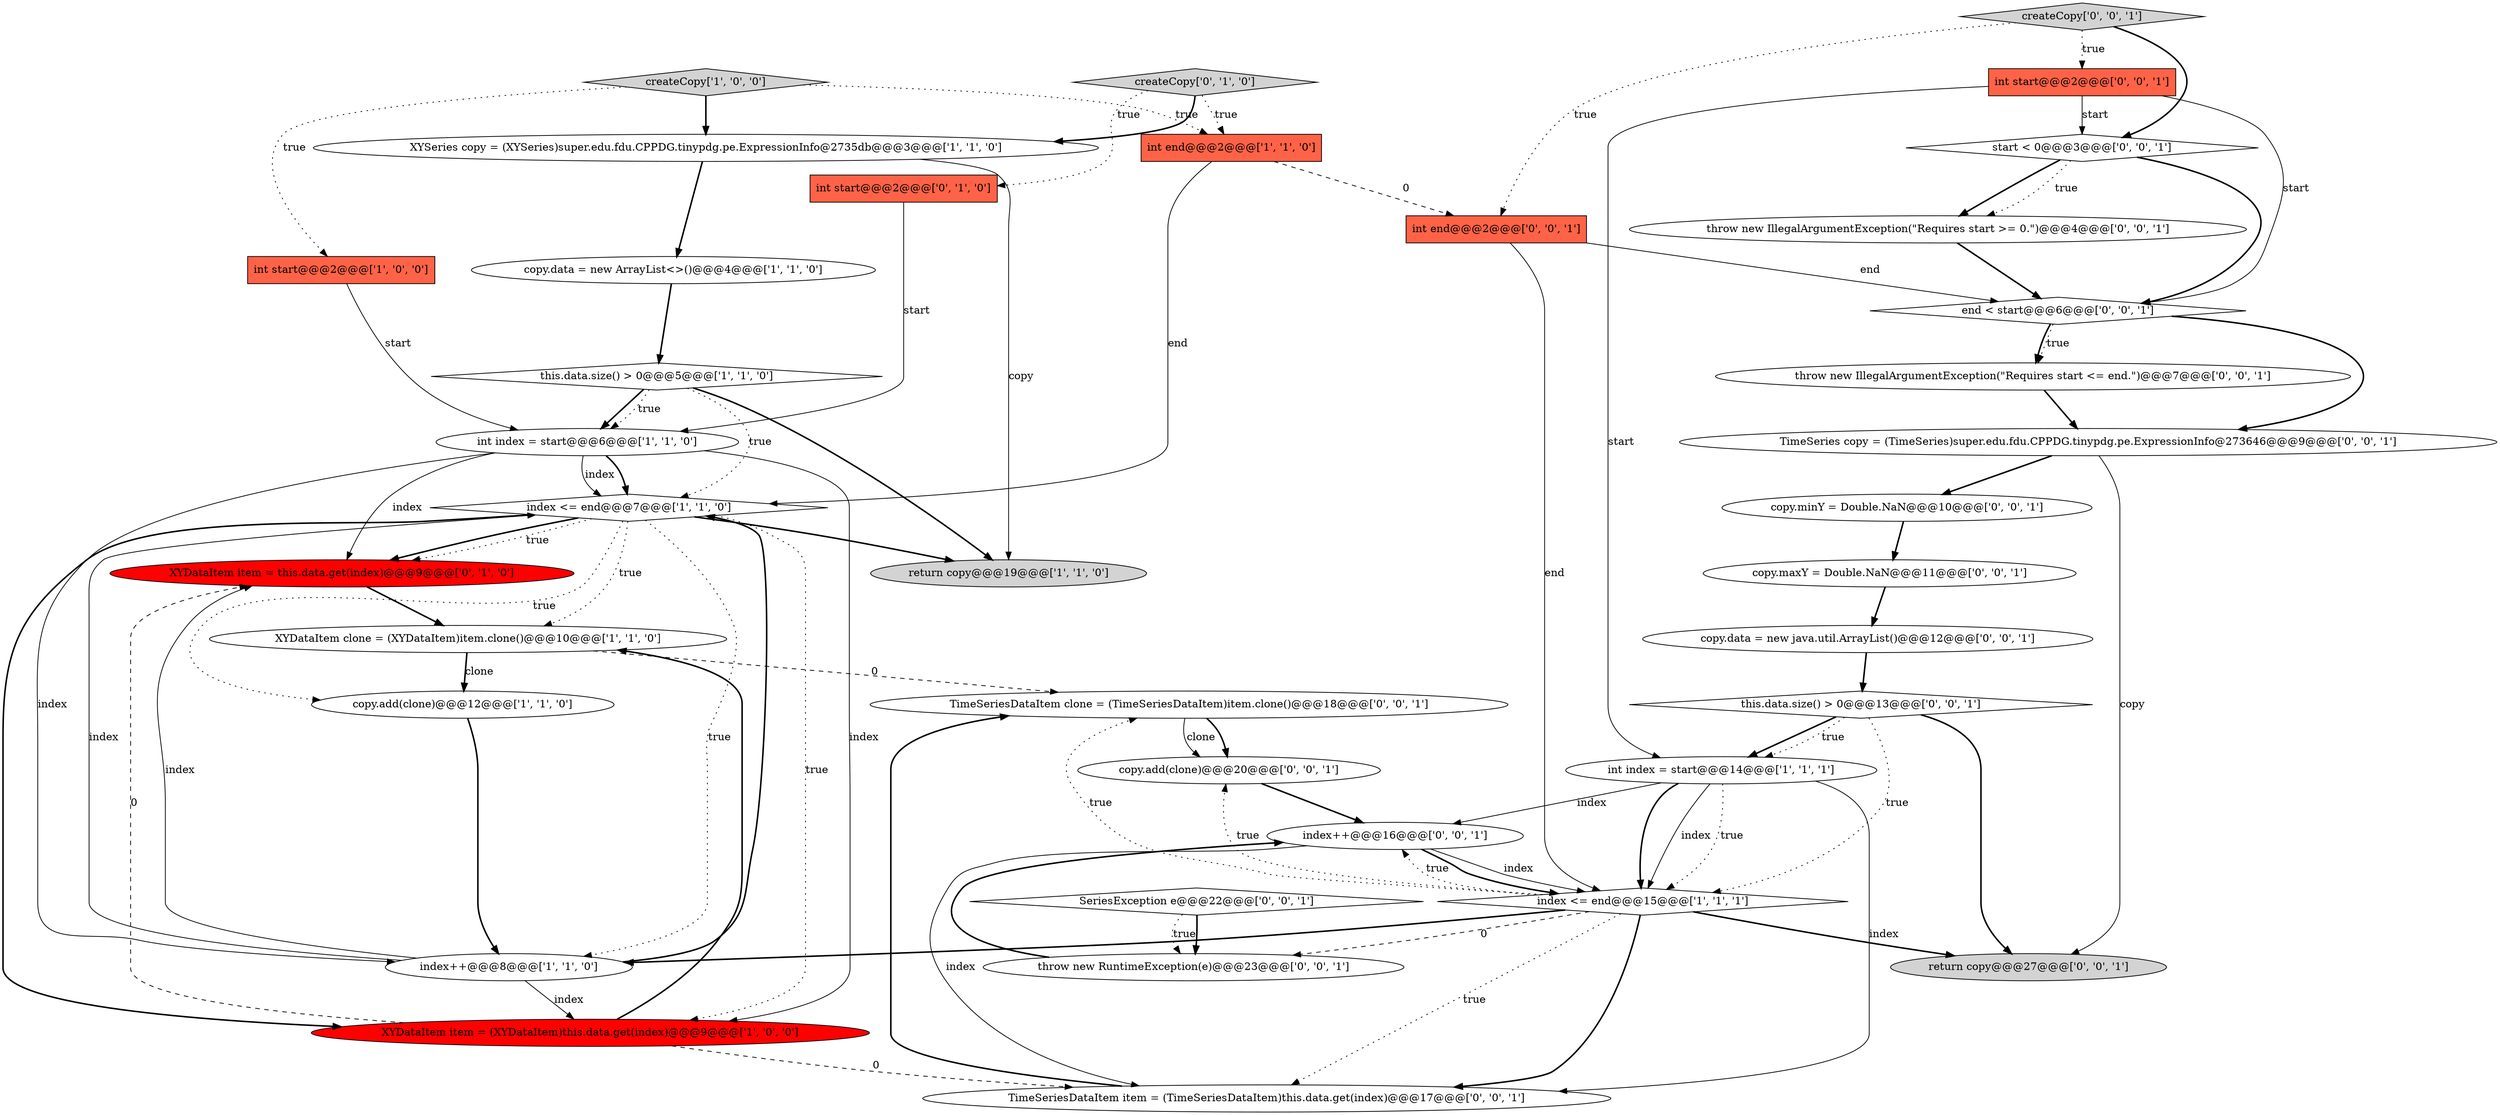 digraph {
0 [style = filled, label = "index <= end@@@7@@@['1', '1', '0']", fillcolor = white, shape = diamond image = "AAA0AAABBB1BBB"];
15 [style = filled, label = "XYDataItem item = this.data.get(index)@@@9@@@['0', '1', '0']", fillcolor = red, shape = ellipse image = "AAA1AAABBB2BBB"];
34 [style = filled, label = "SeriesException e@@@22@@@['0', '0', '1']", fillcolor = white, shape = diamond image = "AAA0AAABBB3BBB"];
29 [style = filled, label = "TimeSeriesDataItem item = (TimeSeriesDataItem)this.data.get(index)@@@17@@@['0', '0', '1']", fillcolor = white, shape = ellipse image = "AAA0AAABBB3BBB"];
28 [style = filled, label = "return copy@@@27@@@['0', '0', '1']", fillcolor = lightgray, shape = ellipse image = "AAA0AAABBB3BBB"];
32 [style = filled, label = "start < 0@@@3@@@['0', '0', '1']", fillcolor = white, shape = diamond image = "AAA0AAABBB3BBB"];
31 [style = filled, label = "throw new IllegalArgumentException(\"Requires start >= 0.\")@@@4@@@['0', '0', '1']", fillcolor = white, shape = ellipse image = "AAA0AAABBB3BBB"];
8 [style = filled, label = "index++@@@8@@@['1', '1', '0']", fillcolor = white, shape = ellipse image = "AAA0AAABBB1BBB"];
27 [style = filled, label = "TimeSeries copy = (TimeSeries)super.edu.fdu.CPPDG.tinypdg.pe.ExpressionInfo@273646@@@9@@@['0', '0', '1']", fillcolor = white, shape = ellipse image = "AAA0AAABBB3BBB"];
36 [style = filled, label = "TimeSeriesDataItem clone = (TimeSeriesDataItem)item.clone()@@@18@@@['0', '0', '1']", fillcolor = white, shape = ellipse image = "AAA0AAABBB3BBB"];
26 [style = filled, label = "end < start@@@6@@@['0', '0', '1']", fillcolor = white, shape = diamond image = "AAA0AAABBB3BBB"];
25 [style = filled, label = "int end@@@2@@@['0', '0', '1']", fillcolor = tomato, shape = box image = "AAA0AAABBB3BBB"];
30 [style = filled, label = "copy.maxY = Double.NaN@@@11@@@['0', '0', '1']", fillcolor = white, shape = ellipse image = "AAA0AAABBB3BBB"];
23 [style = filled, label = "int start@@@2@@@['0', '0', '1']", fillcolor = tomato, shape = box image = "AAA0AAABBB3BBB"];
19 [style = filled, label = "this.data.size() > 0@@@13@@@['0', '0', '1']", fillcolor = white, shape = diamond image = "AAA0AAABBB3BBB"];
17 [style = filled, label = "createCopy['0', '1', '0']", fillcolor = lightgray, shape = diamond image = "AAA0AAABBB2BBB"];
7 [style = filled, label = "createCopy['1', '0', '0']", fillcolor = lightgray, shape = diamond image = "AAA0AAABBB1BBB"];
16 [style = filled, label = "int start@@@2@@@['0', '1', '0']", fillcolor = tomato, shape = box image = "AAA0AAABBB2BBB"];
11 [style = filled, label = "XYDataItem item = (XYDataItem)this.data.get(index)@@@9@@@['1', '0', '0']", fillcolor = red, shape = ellipse image = "AAA1AAABBB1BBB"];
18 [style = filled, label = "copy.data = new java.util.ArrayList()@@@12@@@['0', '0', '1']", fillcolor = white, shape = ellipse image = "AAA0AAABBB3BBB"];
35 [style = filled, label = "createCopy['0', '0', '1']", fillcolor = lightgray, shape = diamond image = "AAA0AAABBB3BBB"];
22 [style = filled, label = "throw new RuntimeException(e)@@@23@@@['0', '0', '1']", fillcolor = white, shape = ellipse image = "AAA0AAABBB3BBB"];
33 [style = filled, label = "copy.add(clone)@@@20@@@['0', '0', '1']", fillcolor = white, shape = ellipse image = "AAA0AAABBB3BBB"];
2 [style = filled, label = "copy.add(clone)@@@12@@@['1', '1', '0']", fillcolor = white, shape = ellipse image = "AAA0AAABBB1BBB"];
13 [style = filled, label = "copy.data = new ArrayList<>()@@@4@@@['1', '1', '0']", fillcolor = white, shape = ellipse image = "AAA0AAABBB1BBB"];
9 [style = filled, label = "int index = start@@@14@@@['1', '1', '1']", fillcolor = white, shape = ellipse image = "AAA0AAABBB1BBB"];
14 [style = filled, label = "index <= end@@@15@@@['1', '1', '1']", fillcolor = white, shape = diamond image = "AAA0AAABBB1BBB"];
12 [style = filled, label = "int end@@@2@@@['1', '1', '0']", fillcolor = tomato, shape = box image = "AAA0AAABBB1BBB"];
10 [style = filled, label = "int index = start@@@6@@@['1', '1', '0']", fillcolor = white, shape = ellipse image = "AAA0AAABBB1BBB"];
4 [style = filled, label = "this.data.size() > 0@@@5@@@['1', '1', '0']", fillcolor = white, shape = diamond image = "AAA0AAABBB1BBB"];
1 [style = filled, label = "XYDataItem clone = (XYDataItem)item.clone()@@@10@@@['1', '1', '0']", fillcolor = white, shape = ellipse image = "AAA0AAABBB1BBB"];
5 [style = filled, label = "return copy@@@19@@@['1', '1', '0']", fillcolor = lightgray, shape = ellipse image = "AAA0AAABBB1BBB"];
24 [style = filled, label = "index++@@@16@@@['0', '0', '1']", fillcolor = white, shape = ellipse image = "AAA0AAABBB3BBB"];
3 [style = filled, label = "int start@@@2@@@['1', '0', '0']", fillcolor = tomato, shape = box image = "AAA0AAABBB1BBB"];
21 [style = filled, label = "throw new IllegalArgumentException(\"Requires start <= end.\")@@@7@@@['0', '0', '1']", fillcolor = white, shape = ellipse image = "AAA0AAABBB3BBB"];
20 [style = filled, label = "copy.minY = Double.NaN@@@10@@@['0', '0', '1']", fillcolor = white, shape = ellipse image = "AAA0AAABBB3BBB"];
6 [style = filled, label = "XYSeries copy = (XYSeries)super.edu.fdu.CPPDG.tinypdg.pe.ExpressionInfo@2735db@@@3@@@['1', '1', '0']", fillcolor = white, shape = ellipse image = "AAA0AAABBB1BBB"];
8->0 [style = solid, label="index"];
8->11 [style = solid, label="index"];
14->28 [style = bold, label=""];
36->33 [style = bold, label=""];
30->18 [style = bold, label=""];
0->15 [style = bold, label=""];
8->0 [style = bold, label=""];
23->32 [style = solid, label="start"];
9->24 [style = solid, label="index"];
19->9 [style = bold, label=""];
3->10 [style = solid, label="start"];
9->14 [style = bold, label=""];
19->28 [style = bold, label=""];
0->11 [style = dotted, label="true"];
29->36 [style = bold, label=""];
36->33 [style = solid, label="clone"];
6->5 [style = solid, label="copy"];
14->24 [style = dotted, label="true"];
4->0 [style = dotted, label="true"];
23->26 [style = solid, label="start"];
18->19 [style = bold, label=""];
14->22 [style = dashed, label="0"];
10->11 [style = solid, label="index"];
9->14 [style = solid, label="index"];
32->26 [style = bold, label=""];
7->12 [style = dotted, label="true"];
17->16 [style = dotted, label="true"];
0->8 [style = dotted, label="true"];
26->27 [style = bold, label=""];
34->22 [style = dotted, label="true"];
1->2 [style = solid, label="clone"];
10->0 [style = bold, label=""];
7->6 [style = bold, label=""];
19->9 [style = dotted, label="true"];
14->8 [style = bold, label=""];
24->29 [style = solid, label="index"];
12->0 [style = solid, label="end"];
27->20 [style = bold, label=""];
32->31 [style = bold, label=""];
32->31 [style = dotted, label="true"];
35->25 [style = dotted, label="true"];
4->10 [style = bold, label=""];
9->29 [style = solid, label="index"];
17->6 [style = bold, label=""];
21->27 [style = bold, label=""];
4->10 [style = dotted, label="true"];
11->15 [style = dashed, label="0"];
8->15 [style = solid, label="index"];
0->11 [style = bold, label=""];
35->32 [style = bold, label=""];
10->15 [style = solid, label="index"];
27->28 [style = solid, label="copy"];
10->8 [style = solid, label="index"];
26->21 [style = bold, label=""];
31->26 [style = bold, label=""];
24->14 [style = solid, label="index"];
17->12 [style = dotted, label="true"];
33->24 [style = bold, label=""];
6->13 [style = bold, label=""];
14->29 [style = bold, label=""];
1->2 [style = bold, label=""];
23->9 [style = solid, label="start"];
35->23 [style = dotted, label="true"];
4->5 [style = bold, label=""];
0->1 [style = dotted, label="true"];
0->5 [style = bold, label=""];
15->1 [style = bold, label=""];
19->14 [style = dotted, label="true"];
16->10 [style = solid, label="start"];
14->33 [style = dotted, label="true"];
10->0 [style = solid, label="index"];
11->1 [style = bold, label=""];
0->15 [style = dotted, label="true"];
11->29 [style = dashed, label="0"];
25->26 [style = solid, label="end"];
25->14 [style = solid, label="end"];
9->14 [style = dotted, label="true"];
14->36 [style = dotted, label="true"];
34->22 [style = bold, label=""];
24->14 [style = bold, label=""];
12->25 [style = dashed, label="0"];
1->36 [style = dashed, label="0"];
7->3 [style = dotted, label="true"];
26->21 [style = dotted, label="true"];
14->29 [style = dotted, label="true"];
22->24 [style = bold, label=""];
0->2 [style = dotted, label="true"];
20->30 [style = bold, label=""];
2->8 [style = bold, label=""];
13->4 [style = bold, label=""];
}
